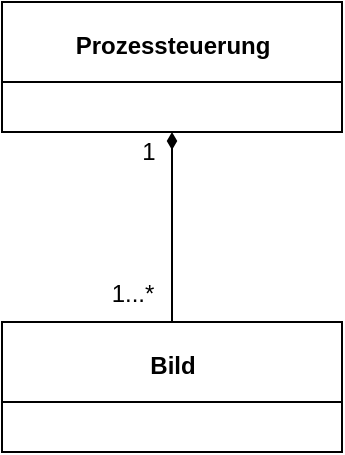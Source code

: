 <mxfile version="14.6.13" type="device"><diagram id="tkFUdhgyJ6r4vwock1fI" name="Seite-1"><mxGraphModel dx="1024" dy="592" grid="0" gridSize="10" guides="1" tooltips="1" connect="1" arrows="1" fold="1" page="1" pageScale="1" pageWidth="827" pageHeight="1169" math="0" shadow="0"><root><mxCell id="0"/><mxCell id="1" parent="0"/><mxCell id="L5iWuASjxme2F54kHmGW-10" style="rounded=0;orthogonalLoop=1;jettySize=auto;html=1;endArrow=none;endFill=0;startArrow=diamondThin;startFill=1;strokeWidth=1;" parent="1" source="L5iWuASjxme2F54kHmGW-4" target="L5iWuASjxme2F54kHmGW-7" edge="1"><mxGeometry relative="1" as="geometry"/></mxCell><mxCell id="L5iWuASjxme2F54kHmGW-4" value="&lt;p style=&quot;font-weight: 400 ; margin: 4px 0px 0px&quot;&gt;&lt;b&gt;Prozessteuerung&lt;/b&gt;&lt;/p&gt;" style="swimlane;fontStyle=1;align=center;verticalAlign=middle;childLayout=stackLayout;horizontal=1;startSize=40;horizontalStack=0;resizeParent=1;resizeParentMax=0;resizeLast=0;collapsible=0;marginBottom=0;html=1;" parent="1" vertex="1"><mxGeometry x="255" y="100" width="170" height="65" as="geometry"/></mxCell><mxCell id="L5iWuASjxme2F54kHmGW-7" value="&lt;p style=&quot;margin: 4px 0px 0px&quot;&gt;Bild&lt;/p&gt;" style="swimlane;fontStyle=1;align=center;verticalAlign=middle;childLayout=stackLayout;horizontal=1;startSize=40;horizontalStack=0;resizeParent=1;resizeParentMax=0;resizeLast=0;collapsible=0;marginBottom=0;html=1;" parent="1" vertex="1"><mxGeometry x="255" y="260" width="170" height="65" as="geometry"/></mxCell><mxCell id="L5iWuASjxme2F54kHmGW-12" value="1" style="text;html=1;align=center;verticalAlign=middle;resizable=0;points=[];autosize=1;strokeColor=none;" parent="1" vertex="1"><mxGeometry x="318" y="165" width="20" height="20" as="geometry"/></mxCell><mxCell id="L5iWuASjxme2F54kHmGW-13" value="1...*" style="text;html=1;align=center;verticalAlign=middle;resizable=0;points=[];autosize=1;strokeColor=none;" parent="1" vertex="1"><mxGeometry x="300" y="236" width="40" height="20" as="geometry"/></mxCell></root></mxGraphModel></diagram></mxfile>
